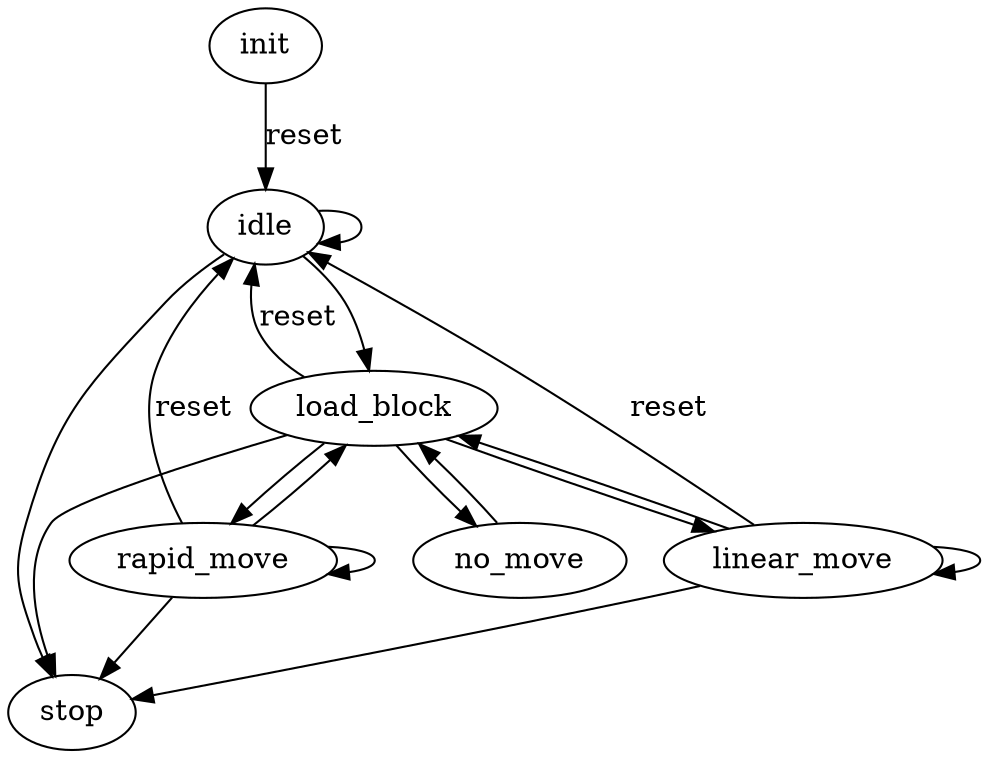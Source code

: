 digraph "C_CNC" {
  init
  idle
  load_block
  rapid_move
  linear_move
  no_move
  stop

  init -> idle [label="reset"]
  idle -> idle
  idle -> load_block
  load_block -> idle [label="reset"]
  load_block -> stop

  load_block -> rapid_move
  rapid_move-> rapid_move
  rapid_move -> load_block
  rapid_move -> idle [label="reset"]
  rapid_move -> stop

  load_block -> linear_move
  linear_move-> linear_move
  linear_move -> load_block
  linear_move -> idle [label="reset"]
  linear_move -> stop
  
  load_block -> no_move
  no_move -> load_block

  idle -> stop
}